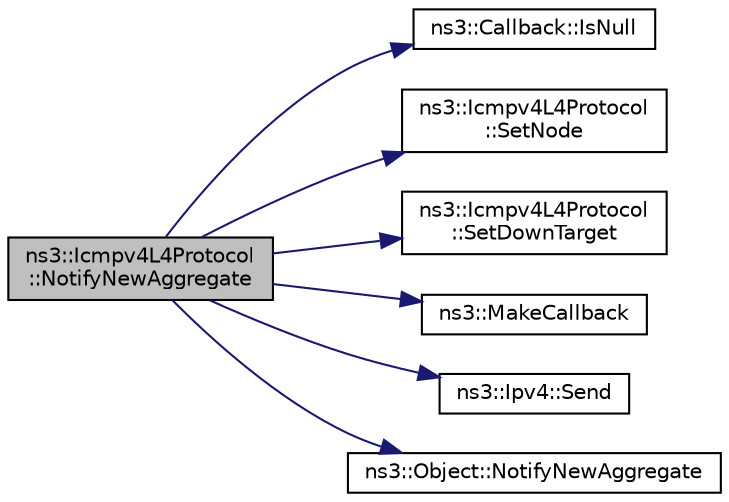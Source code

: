 digraph "ns3::Icmpv4L4Protocol::NotifyNewAggregate"
{
  edge [fontname="Helvetica",fontsize="10",labelfontname="Helvetica",labelfontsize="10"];
  node [fontname="Helvetica",fontsize="10",shape=record];
  rankdir="LR";
  Node1 [label="ns3::Icmpv4L4Protocol\l::NotifyNewAggregate",height=0.2,width=0.4,color="black", fillcolor="grey75", style="filled", fontcolor="black"];
  Node1 -> Node2 [color="midnightblue",fontsize="10",style="solid"];
  Node2 [label="ns3::Callback::IsNull",height=0.2,width=0.4,color="black", fillcolor="white", style="filled",URL="$d1/d48/classns3_1_1Callback.html#aa8e27826badbf37f84763f36f70d9b54"];
  Node1 -> Node3 [color="midnightblue",fontsize="10",style="solid"];
  Node3 [label="ns3::Icmpv4L4Protocol\l::SetNode",height=0.2,width=0.4,color="black", fillcolor="white", style="filled",URL="$df/d1c/classns3_1_1Icmpv4L4Protocol.html#a81a911ddfcb927efadf6174044ca94d9",tooltip="Set the node the protocol is associated with. "];
  Node1 -> Node4 [color="midnightblue",fontsize="10",style="solid"];
  Node4 [label="ns3::Icmpv4L4Protocol\l::SetDownTarget",height=0.2,width=0.4,color="black", fillcolor="white", style="filled",URL="$df/d1c/classns3_1_1Icmpv4L4Protocol.html#ada2868c6a62654e345aef3f0f0d8177f"];
  Node1 -> Node5 [color="midnightblue",fontsize="10",style="solid"];
  Node5 [label="ns3::MakeCallback",height=0.2,width=0.4,color="black", fillcolor="white", style="filled",URL="$dd/de0/group__makecallbackmemptr.html#ga9376283685aa99d204048d6a4b7610a4"];
  Node1 -> Node6 [color="midnightblue",fontsize="10",style="solid"];
  Node6 [label="ns3::Ipv4::Send",height=0.2,width=0.4,color="black", fillcolor="white", style="filled",URL="$d1/d64/classns3_1_1Ipv4.html#a81f6cbb774cdc255e3e49490e0960539"];
  Node1 -> Node7 [color="midnightblue",fontsize="10",style="solid"];
  Node7 [label="ns3::Object::NotifyNewAggregate",height=0.2,width=0.4,color="black", fillcolor="white", style="filled",URL="$d9/d77/classns3_1_1Object.html#a1bd7211125185a6cd511c35fea4e500f"];
}
